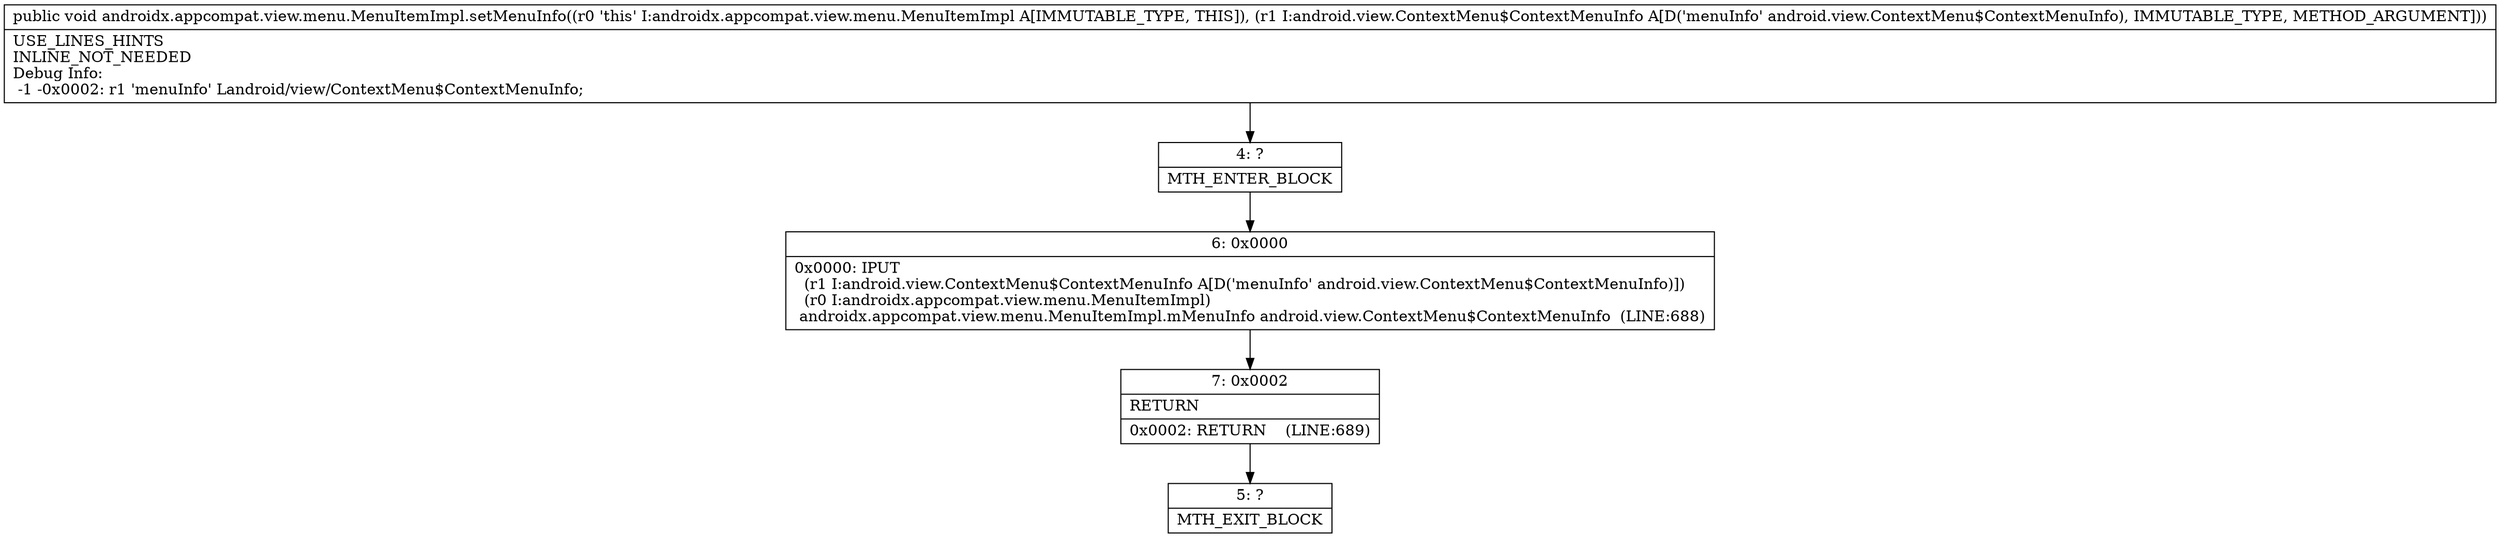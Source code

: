 digraph "CFG forandroidx.appcompat.view.menu.MenuItemImpl.setMenuInfo(Landroid\/view\/ContextMenu$ContextMenuInfo;)V" {
Node_4 [shape=record,label="{4\:\ ?|MTH_ENTER_BLOCK\l}"];
Node_6 [shape=record,label="{6\:\ 0x0000|0x0000: IPUT  \l  (r1 I:android.view.ContextMenu$ContextMenuInfo A[D('menuInfo' android.view.ContextMenu$ContextMenuInfo)])\l  (r0 I:androidx.appcompat.view.menu.MenuItemImpl)\l androidx.appcompat.view.menu.MenuItemImpl.mMenuInfo android.view.ContextMenu$ContextMenuInfo  (LINE:688)\l}"];
Node_7 [shape=record,label="{7\:\ 0x0002|RETURN\l|0x0002: RETURN    (LINE:689)\l}"];
Node_5 [shape=record,label="{5\:\ ?|MTH_EXIT_BLOCK\l}"];
MethodNode[shape=record,label="{public void androidx.appcompat.view.menu.MenuItemImpl.setMenuInfo((r0 'this' I:androidx.appcompat.view.menu.MenuItemImpl A[IMMUTABLE_TYPE, THIS]), (r1 I:android.view.ContextMenu$ContextMenuInfo A[D('menuInfo' android.view.ContextMenu$ContextMenuInfo), IMMUTABLE_TYPE, METHOD_ARGUMENT]))  | USE_LINES_HINTS\lINLINE_NOT_NEEDED\lDebug Info:\l  \-1 \-0x0002: r1 'menuInfo' Landroid\/view\/ContextMenu$ContextMenuInfo;\l}"];
MethodNode -> Node_4;Node_4 -> Node_6;
Node_6 -> Node_7;
Node_7 -> Node_5;
}

